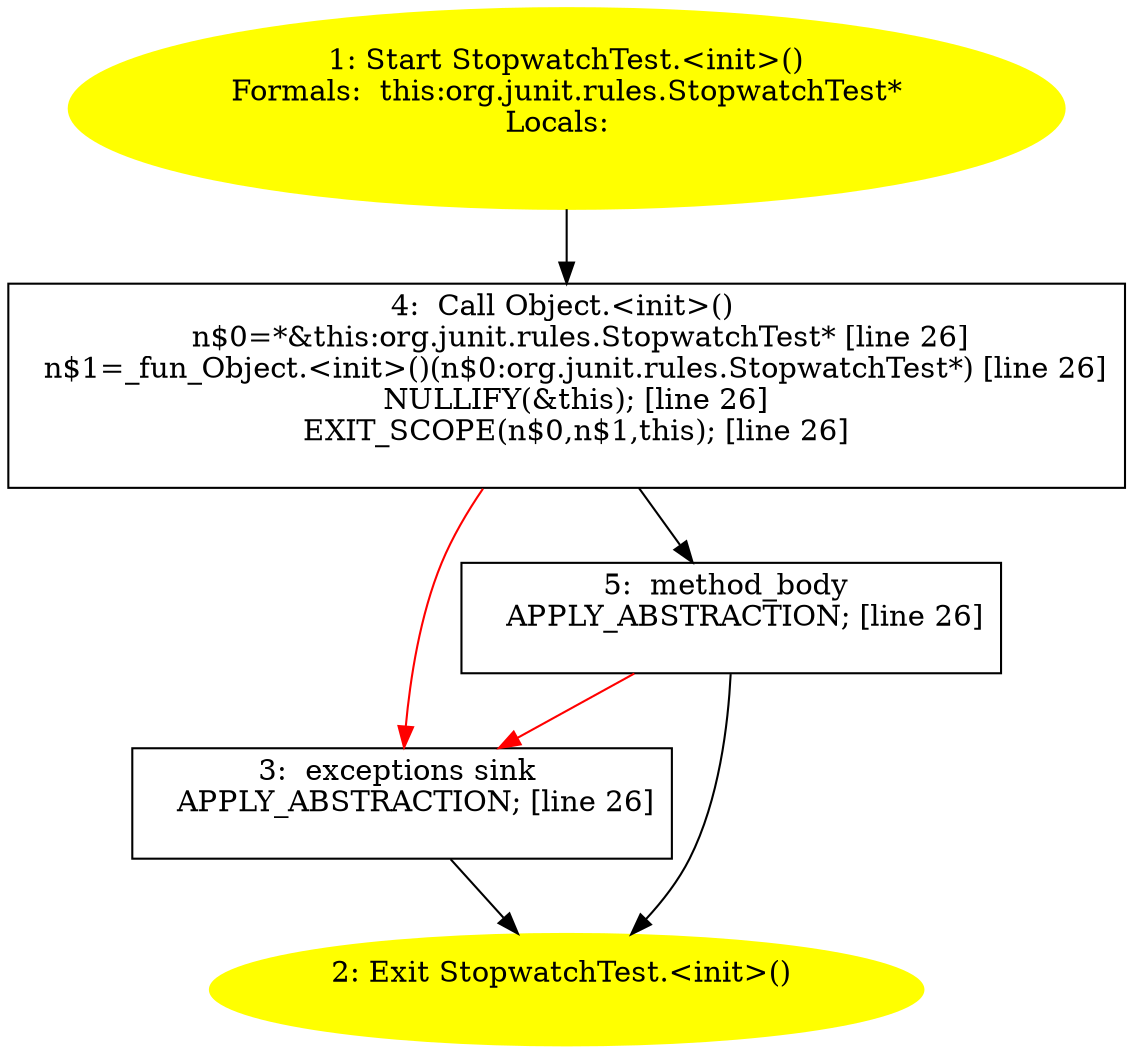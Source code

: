 /* @generated */
digraph cfg {
"org.junit.rules.StopwatchTest.<init>().c6cff9748d3bc9fe093b8e4f46fb6def_1" [label="1: Start StopwatchTest.<init>()\nFormals:  this:org.junit.rules.StopwatchTest*\nLocals:  \n  " color=yellow style=filled]
	

	 "org.junit.rules.StopwatchTest.<init>().c6cff9748d3bc9fe093b8e4f46fb6def_1" -> "org.junit.rules.StopwatchTest.<init>().c6cff9748d3bc9fe093b8e4f46fb6def_4" ;
"org.junit.rules.StopwatchTest.<init>().c6cff9748d3bc9fe093b8e4f46fb6def_2" [label="2: Exit StopwatchTest.<init>() \n  " color=yellow style=filled]
	

"org.junit.rules.StopwatchTest.<init>().c6cff9748d3bc9fe093b8e4f46fb6def_3" [label="3:  exceptions sink \n   APPLY_ABSTRACTION; [line 26]\n " shape="box"]
	

	 "org.junit.rules.StopwatchTest.<init>().c6cff9748d3bc9fe093b8e4f46fb6def_3" -> "org.junit.rules.StopwatchTest.<init>().c6cff9748d3bc9fe093b8e4f46fb6def_2" ;
"org.junit.rules.StopwatchTest.<init>().c6cff9748d3bc9fe093b8e4f46fb6def_4" [label="4:  Call Object.<init>() \n   n$0=*&this:org.junit.rules.StopwatchTest* [line 26]\n  n$1=_fun_Object.<init>()(n$0:org.junit.rules.StopwatchTest*) [line 26]\n  NULLIFY(&this); [line 26]\n  EXIT_SCOPE(n$0,n$1,this); [line 26]\n " shape="box"]
	

	 "org.junit.rules.StopwatchTest.<init>().c6cff9748d3bc9fe093b8e4f46fb6def_4" -> "org.junit.rules.StopwatchTest.<init>().c6cff9748d3bc9fe093b8e4f46fb6def_5" ;
	 "org.junit.rules.StopwatchTest.<init>().c6cff9748d3bc9fe093b8e4f46fb6def_4" -> "org.junit.rules.StopwatchTest.<init>().c6cff9748d3bc9fe093b8e4f46fb6def_3" [color="red" ];
"org.junit.rules.StopwatchTest.<init>().c6cff9748d3bc9fe093b8e4f46fb6def_5" [label="5:  method_body \n   APPLY_ABSTRACTION; [line 26]\n " shape="box"]
	

	 "org.junit.rules.StopwatchTest.<init>().c6cff9748d3bc9fe093b8e4f46fb6def_5" -> "org.junit.rules.StopwatchTest.<init>().c6cff9748d3bc9fe093b8e4f46fb6def_2" ;
	 "org.junit.rules.StopwatchTest.<init>().c6cff9748d3bc9fe093b8e4f46fb6def_5" -> "org.junit.rules.StopwatchTest.<init>().c6cff9748d3bc9fe093b8e4f46fb6def_3" [color="red" ];
}
